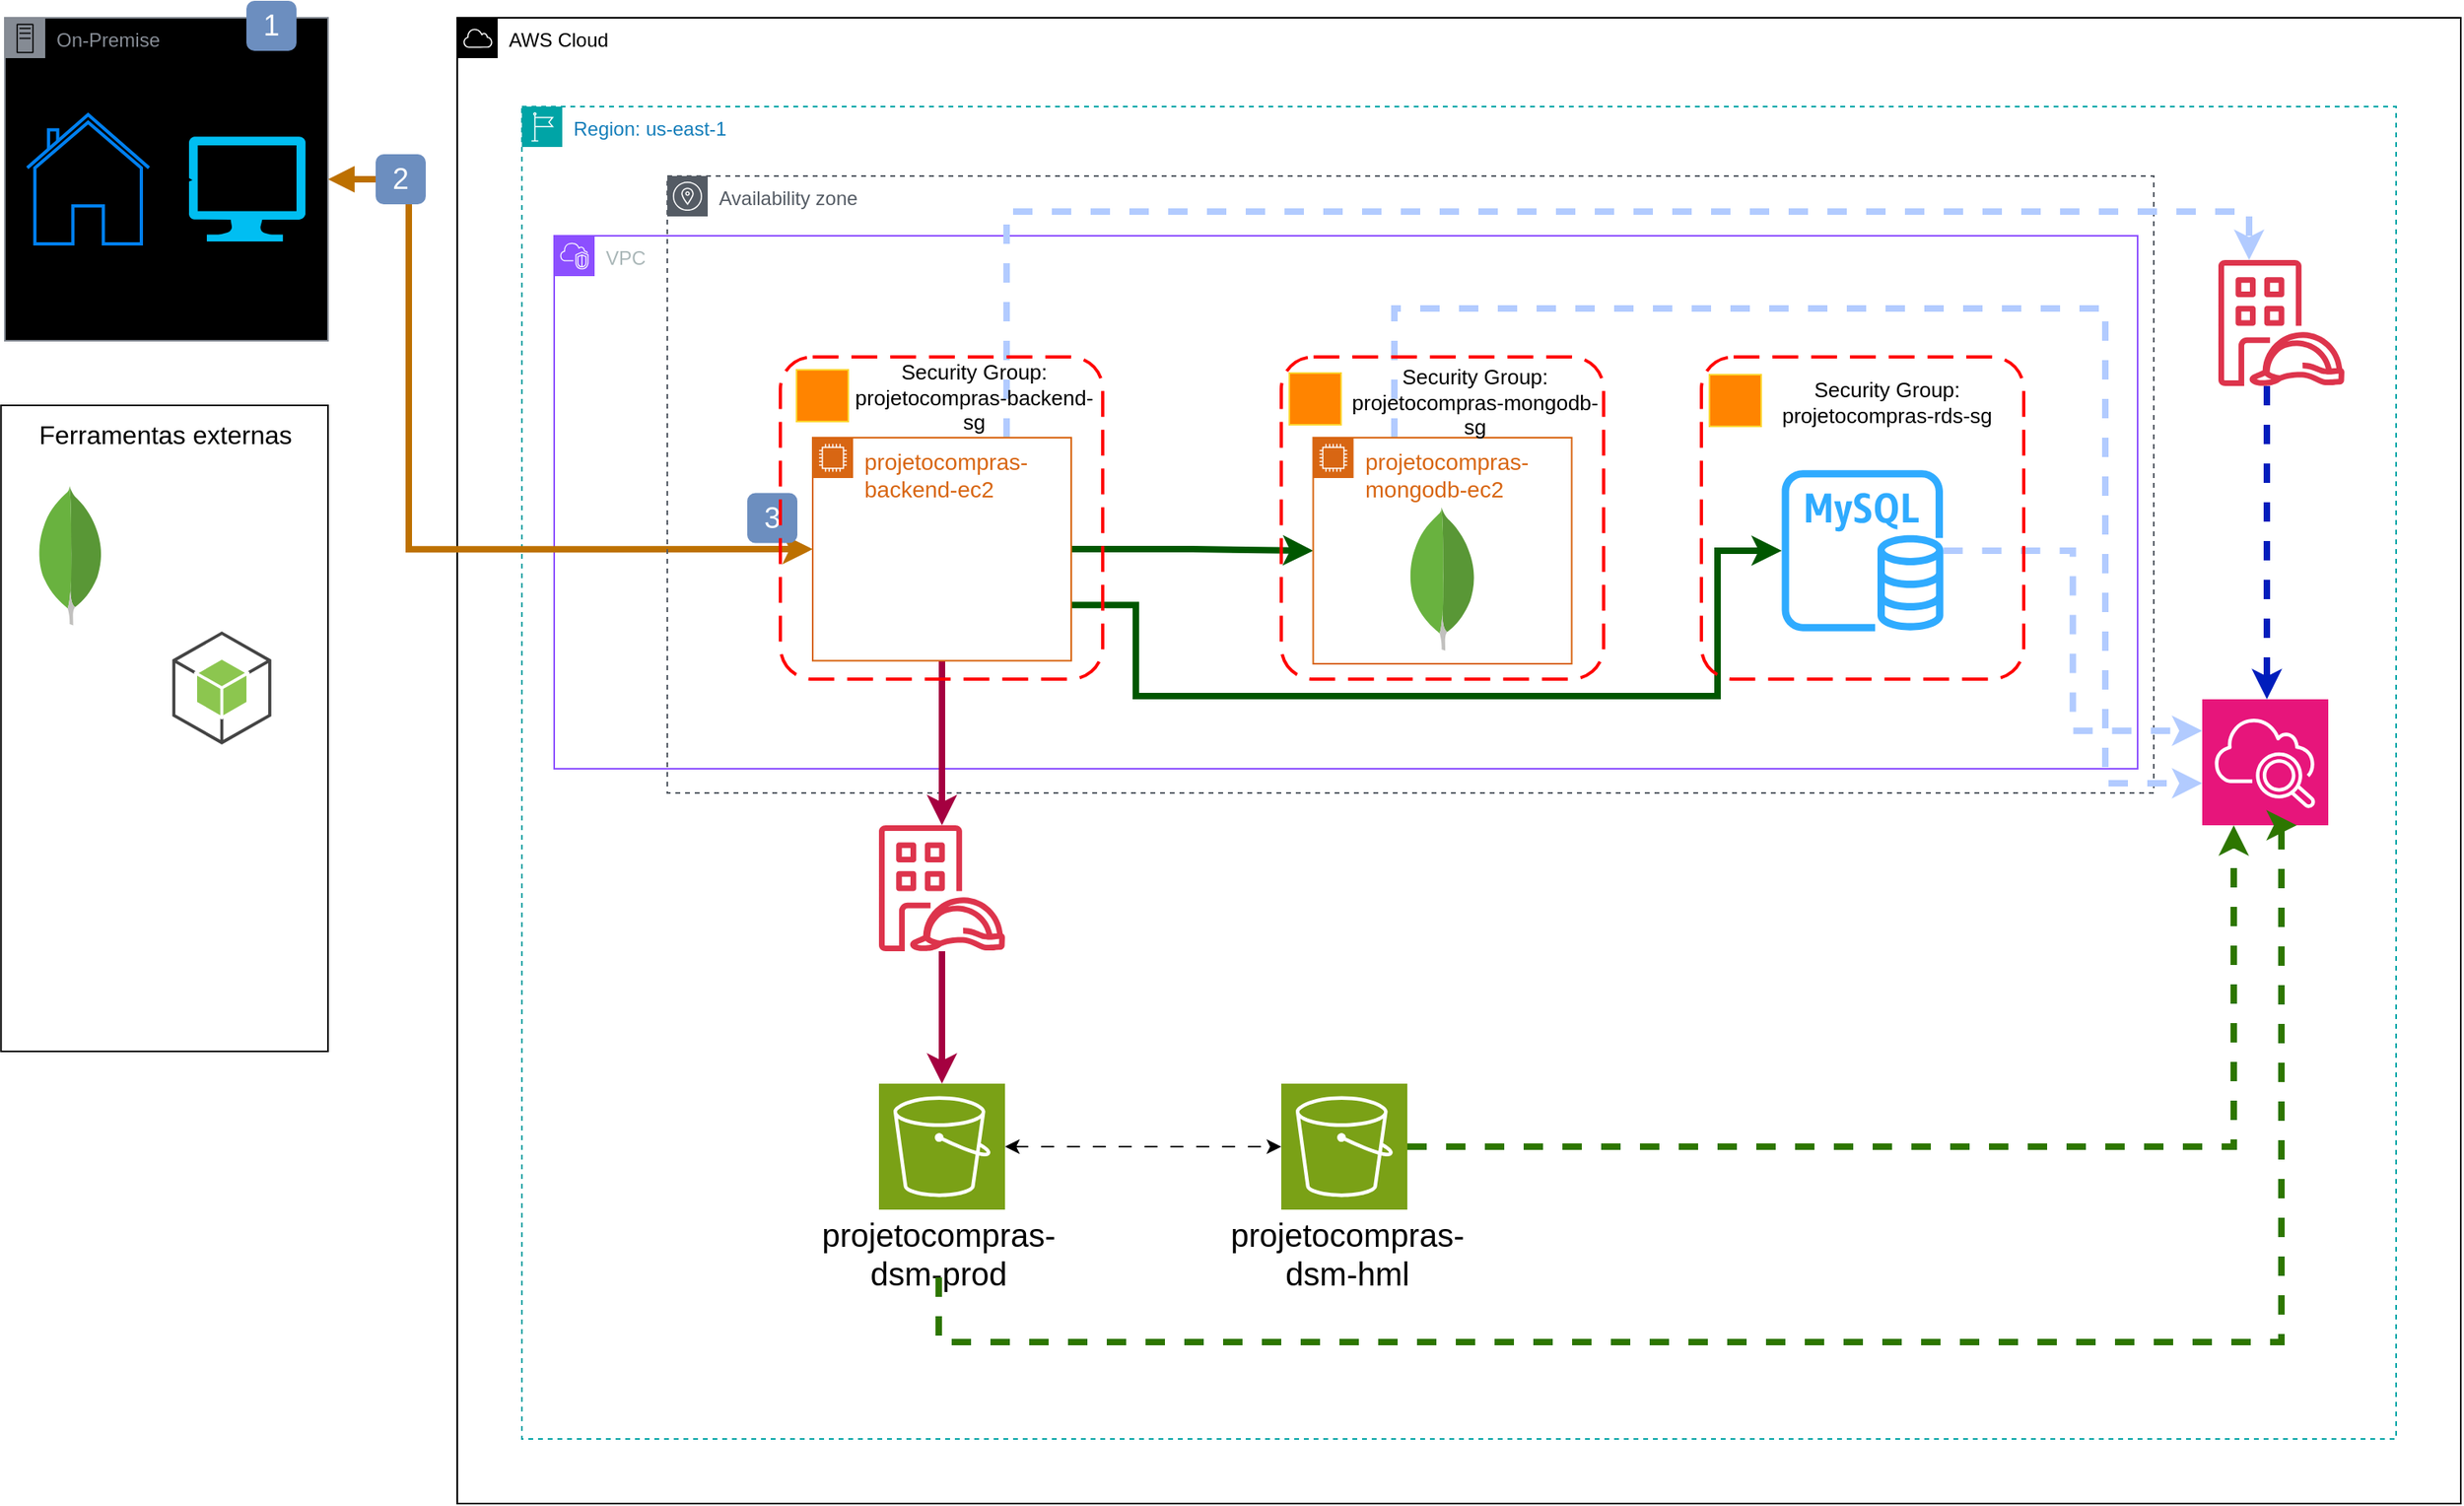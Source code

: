 <mxfile version="27.1.6">
  <diagram name="Página-1" id="vyTau0bZgFVx9bEcydUV">
    <mxGraphModel dx="1183" dy="749" grid="1" gridSize="10" guides="1" tooltips="1" connect="1" arrows="1" fold="1" page="1" pageScale="1" pageWidth="1600" pageHeight="1200" background="light-dark(#FFFFFF,#FFFFFF)" math="0" shadow="0">
      <root>
        <mxCell id="0" />
        <mxCell id="1" parent="0" />
        <mxCell id="H6Oon9mDKoxW9bWXJ_qD-19" value="AWS Cloud" style="sketch=0;outlineConnect=0;gradientColor=none;html=1;whiteSpace=wrap;fontSize=12;fontStyle=0;shape=mxgraph.aws4.group;grIcon=mxgraph.aws4.group_aws_cloud;strokeColor=light-dark(#000000,#000000);fillColor=light-dark(#FFFFFF,#FFFFFF);verticalAlign=top;align=left;spacingLeft=30;fontColor=light-dark(#000000,#000000);dashed=0;strokeWidth=1;" parent="1" vertex="1">
          <mxGeometry x="320" y="40" width="1240" height="920" as="geometry" />
        </mxCell>
        <mxCell id="H6Oon9mDKoxW9bWXJ_qD-20" value="Region: us-east-1" style="points=[[0,0],[0.25,0],[0.5,0],[0.75,0],[1,0],[1,0.25],[1,0.5],[1,0.75],[1,1],[0.75,1],[0.5,1],[0.25,1],[0,1],[0,0.75],[0,0.5],[0,0.25]];outlineConnect=0;gradientColor=none;html=1;whiteSpace=wrap;fontSize=12;fontStyle=0;container=1;pointerEvents=0;collapsible=0;recursiveResize=0;shape=mxgraph.aws4.group;grIcon=mxgraph.aws4.group_region;strokeColor=#00A4A6;fillColor=light-dark(#FFFFFF,#FFFFFF);verticalAlign=top;align=left;spacingLeft=30;fontColor=#147EBA;dashed=1;" parent="1" vertex="1">
          <mxGeometry x="360" y="95" width="1160" height="825" as="geometry" />
        </mxCell>
        <mxCell id="H6Oon9mDKoxW9bWXJ_qD-22" value="VPC" style="points=[[0,0],[0.25,0],[0.5,0],[0.75,0],[1,0],[1,0.25],[1,0.5],[1,0.75],[1,1],[0.75,1],[0.5,1],[0.25,1],[0,1],[0,0.75],[0,0.5],[0,0.25]];outlineConnect=0;gradientColor=none;html=1;whiteSpace=wrap;fontSize=12;fontStyle=0;container=1;pointerEvents=0;collapsible=0;recursiveResize=0;shape=mxgraph.aws4.group;grIcon=mxgraph.aws4.group_vpc2;strokeColor=#8C4FFF;fillColor=none;verticalAlign=top;align=left;spacingLeft=30;fontColor=#AAB7B8;dashed=0;" parent="H6Oon9mDKoxW9bWXJ_qD-20" vertex="1">
          <mxGeometry x="20" y="80" width="980" height="330" as="geometry" />
        </mxCell>
        <mxCell id="H6Oon9mDKoxW9bWXJ_qD-47" value="" style="sketch=0;points=[[0,0,0],[0.25,0,0],[0.5,0,0],[0.75,0,0],[1,0,0],[0,1,0],[0.25,1,0],[0.5,1,0],[0.75,1,0],[1,1,0],[0,0.25,0],[0,0.5,0],[0,0.75,0],[1,0.25,0],[1,0.5,0],[1,0.75,0]];outlineConnect=0;fontColor=#232F3E;fillColor=#7AA116;strokeColor=#ffffff;dashed=0;verticalLabelPosition=bottom;verticalAlign=top;align=center;html=1;fontSize=12;fontStyle=0;aspect=fixed;shape=mxgraph.aws4.resourceIcon;resIcon=mxgraph.aws4.s3;" parent="H6Oon9mDKoxW9bWXJ_qD-20" vertex="1">
          <mxGeometry x="470.0" y="605" width="78" height="78" as="geometry" />
        </mxCell>
        <mxCell id="H6Oon9mDKoxW9bWXJ_qD-49" value="projetocompras-dsm-hml" style="text;html=1;align=center;verticalAlign=middle;whiteSpace=wrap;rounded=0;fontSize=20;fontColor=light-dark(#000000,#000000);" parent="H6Oon9mDKoxW9bWXJ_qD-20" vertex="1">
          <mxGeometry x="470" y="695" width="82" height="30" as="geometry" />
        </mxCell>
        <mxCell id="H6Oon9mDKoxW9bWXJ_qD-73" style="edgeStyle=orthogonalEdgeStyle;rounded=0;orthogonalLoop=1;jettySize=auto;html=1;fillColor=#0050ef;strokeColor=#001DBC;dashed=1;strokeWidth=4;" parent="H6Oon9mDKoxW9bWXJ_qD-20" source="H6Oon9mDKoxW9bWXJ_qD-52" target="H6Oon9mDKoxW9bWXJ_qD-46" edge="1">
          <mxGeometry relative="1" as="geometry">
            <Array as="points">
              <mxPoint x="1080" y="275" />
              <mxPoint x="1080" y="275" />
            </Array>
          </mxGeometry>
        </mxCell>
        <mxCell id="H6Oon9mDKoxW9bWXJ_qD-52" value="" style="sketch=0;outlineConnect=0;fontColor=#232F3E;gradientColor=none;fillColor=#DD344C;strokeColor=none;dashed=0;verticalLabelPosition=bottom;verticalAlign=top;align=center;html=1;fontSize=12;fontStyle=0;aspect=fixed;pointerEvents=1;shape=mxgraph.aws4.identity_access_management_iam_roles_anywhere;" parent="H6Oon9mDKoxW9bWXJ_qD-20" vertex="1">
          <mxGeometry x="1050" y="95" width="78" height="78" as="geometry" />
        </mxCell>
        <mxCell id="H6Oon9mDKoxW9bWXJ_qD-46" value="" style="sketch=0;points=[[0,0,0],[0.25,0,0],[0.5,0,0],[0.75,0,0],[1,0,0],[0,1,0],[0.25,1,0],[0.5,1,0],[0.75,1,0],[1,1,0],[0,0.25,0],[0,0.5,0],[0,0.75,0],[1,0.25,0],[1,0.5,0],[1,0.75,0]];points=[[0,0,0],[0.25,0,0],[0.5,0,0],[0.75,0,0],[1,0,0],[0,1,0],[0.25,1,0],[0.5,1,0],[0.75,1,0],[1,1,0],[0,0.25,0],[0,0.5,0],[0,0.75,0],[1,0.25,0],[1,0.5,0],[1,0.75,0]];outlineConnect=0;fontColor=#232F3E;fillColor=#E7157B;strokeColor=#ffffff;dashed=0;verticalLabelPosition=bottom;verticalAlign=top;align=center;html=1;fontSize=12;fontStyle=0;aspect=fixed;shape=mxgraph.aws4.resourceIcon;resIcon=mxgraph.aws4.cloudwatch_2;" parent="H6Oon9mDKoxW9bWXJ_qD-20" vertex="1">
          <mxGeometry x="1040" y="367" width="78" height="78" as="geometry" />
        </mxCell>
        <mxCell id="H6Oon9mDKoxW9bWXJ_qD-67" value="" style="edgeStyle=orthogonalEdgeStyle;rounded=0;orthogonalLoop=1;jettySize=auto;html=1;fillColor=#d80073;strokeColor=#A50040;strokeWidth=4;" parent="H6Oon9mDKoxW9bWXJ_qD-20" source="H6Oon9mDKoxW9bWXJ_qD-51" target="H6Oon9mDKoxW9bWXJ_qD-45" edge="1">
          <mxGeometry relative="1" as="geometry" />
        </mxCell>
        <mxCell id="H6Oon9mDKoxW9bWXJ_qD-51" value="" style="sketch=0;outlineConnect=0;fontColor=#232F3E;gradientColor=none;fillColor=#DD344C;strokeColor=none;dashed=0;verticalLabelPosition=bottom;verticalAlign=top;align=center;html=1;fontSize=12;fontStyle=0;aspect=fixed;pointerEvents=1;shape=mxgraph.aws4.identity_access_management_iam_roles_anywhere;" parent="H6Oon9mDKoxW9bWXJ_qD-20" vertex="1">
          <mxGeometry x="221" y="445" width="78" height="78" as="geometry" />
        </mxCell>
        <mxCell id="H6Oon9mDKoxW9bWXJ_qD-48" value="projetocompras-dsm-prod" style="text;html=1;align=center;verticalAlign=middle;whiteSpace=wrap;rounded=0;fontSize=20;fontColor=light-dark(#000000,#000000);" parent="H6Oon9mDKoxW9bWXJ_qD-20" vertex="1">
          <mxGeometry x="228" y="695" width="60" height="30" as="geometry" />
        </mxCell>
        <mxCell id="H6Oon9mDKoxW9bWXJ_qD-68" style="edgeStyle=orthogonalEdgeStyle;rounded=0;orthogonalLoop=1;jettySize=auto;html=1;startArrow=classic;startFill=1;dashed=1;dashPattern=8 8;strokeColor=light-dark(#000000,#000000);" parent="H6Oon9mDKoxW9bWXJ_qD-20" source="H6Oon9mDKoxW9bWXJ_qD-45" target="H6Oon9mDKoxW9bWXJ_qD-47" edge="1">
          <mxGeometry relative="1" as="geometry" />
        </mxCell>
        <mxCell id="H6Oon9mDKoxW9bWXJ_qD-45" value="" style="sketch=0;points=[[0,0,0],[0.25,0,0],[0.5,0,0],[0.75,0,0],[1,0,0],[0,1,0],[0.25,1,0],[0.5,1,0],[0.75,1,0],[1,1,0],[0,0.25,0],[0,0.5,0],[0,0.75,0],[1,0.25,0],[1,0.5,0],[1,0.75,0]];outlineConnect=0;fontColor=#232F3E;fillColor=#7AA116;strokeColor=#ffffff;dashed=0;verticalLabelPosition=bottom;verticalAlign=top;align=center;html=1;fontSize=12;fontStyle=0;aspect=fixed;shape=mxgraph.aws4.resourceIcon;resIcon=mxgraph.aws4.s3;" parent="H6Oon9mDKoxW9bWXJ_qD-20" vertex="1">
          <mxGeometry x="221" y="605" width="78" height="78" as="geometry" />
        </mxCell>
        <mxCell id="H6Oon9mDKoxW9bWXJ_qD-69" style="edgeStyle=orthogonalEdgeStyle;rounded=0;orthogonalLoop=1;jettySize=auto;html=1;entryX=0.25;entryY=1;entryDx=0;entryDy=0;entryPerimeter=0;fillColor=#60a917;strokeColor=#2D7600;dashed=1;strokeWidth=4;" parent="H6Oon9mDKoxW9bWXJ_qD-20" source="H6Oon9mDKoxW9bWXJ_qD-47" target="H6Oon9mDKoxW9bWXJ_qD-46" edge="1">
          <mxGeometry relative="1" as="geometry" />
        </mxCell>
        <mxCell id="H6Oon9mDKoxW9bWXJ_qD-70" style="edgeStyle=orthogonalEdgeStyle;rounded=0;orthogonalLoop=1;jettySize=auto;html=1;entryX=0.75;entryY=1;entryDx=0;entryDy=0;entryPerimeter=0;exitX=0.5;exitY=1;exitDx=0;exitDy=0;fillColor=#a20025;strokeColor=#2D7600;dashed=1;strokeWidth=4;" parent="H6Oon9mDKoxW9bWXJ_qD-20" source="H6Oon9mDKoxW9bWXJ_qD-48" target="H6Oon9mDKoxW9bWXJ_qD-46" edge="1">
          <mxGeometry relative="1" as="geometry">
            <mxPoint x="258" y="735" as="sourcePoint" />
            <Array as="points">
              <mxPoint x="258" y="765" />
              <mxPoint x="1089" y="765" />
            </Array>
          </mxGeometry>
        </mxCell>
        <mxCell id="H6Oon9mDKoxW9bWXJ_qD-50" value="" style="edgeStyle=orthogonalEdgeStyle;rounded=0;orthogonalLoop=1;jettySize=auto;html=1;entryX=0;entryY=0.5;entryDx=0;entryDy=0;strokeWidth=4;startArrow=block;startFill=1;fillColor=#f0a30a;strokeColor=light-dark(#BD7000,#BD7000);" parent="1" source="H6Oon9mDKoxW9bWXJ_qD-4" target="H6Oon9mDKoxW9bWXJ_qD-29" edge="1">
          <mxGeometry relative="1" as="geometry">
            <Array as="points">
              <mxPoint x="290" y="140" />
              <mxPoint x="290" y="369" />
            </Array>
          </mxGeometry>
        </mxCell>
        <mxCell id="H6Oon9mDKoxW9bWXJ_qD-4" value="On-Premise" style="sketch=0;outlineConnect=0;gradientColor=none;html=1;whiteSpace=wrap;fontSize=12;fontStyle=0;shape=mxgraph.aws4.group;grIcon=mxgraph.aws4.group_on_premise;strokeColor=#858B94;fillColor=light-dark(#000000,#FEFEFE);verticalAlign=top;align=left;spacingLeft=30;fontColor=#858B94;dashed=0;" parent="1" vertex="1">
          <mxGeometry x="40" y="40" width="200" height="200" as="geometry" />
        </mxCell>
        <mxCell id="H6Oon9mDKoxW9bWXJ_qD-5" value="" style="html=1;verticalLabelPosition=bottom;align=center;labelBackgroundColor=#ffffff;verticalAlign=top;strokeWidth=2;strokeColor=#0080F0;shadow=0;dashed=0;shape=mxgraph.ios7.icons.home;fillColor=none;" parent="1" vertex="1">
          <mxGeometry x="53.89" y="100" width="75.29" height="80" as="geometry" />
        </mxCell>
        <mxCell id="H6Oon9mDKoxW9bWXJ_qD-6" value="" style="verticalLabelPosition=bottom;html=1;verticalAlign=top;align=center;strokeColor=none;fillColor=#00BEF2;shape=mxgraph.azure.computer;pointerEvents=1;" parent="1" vertex="1">
          <mxGeometry x="153.89" y="113.5" width="72.22" height="65" as="geometry" />
        </mxCell>
        <mxCell id="H6Oon9mDKoxW9bWXJ_qD-7" style="edgeStyle=orthogonalEdgeStyle;rounded=0;orthogonalLoop=1;jettySize=auto;html=1;entryX=0.031;entryY=0.415;entryDx=0;entryDy=0;entryPerimeter=0;" parent="1" source="H6Oon9mDKoxW9bWXJ_qD-5" target="H6Oon9mDKoxW9bWXJ_qD-6" edge="1">
          <mxGeometry relative="1" as="geometry" />
        </mxCell>
        <mxCell id="H6Oon9mDKoxW9bWXJ_qD-8" value="" style="rounded=0;whiteSpace=wrap;html=1;strokeColor=light-dark(#000000,#000000);fillColor=light-dark(#FFFFFF,#FFFFFF);" parent="1" vertex="1">
          <mxGeometry x="37.64" y="280" width="202.36" height="400" as="geometry" />
        </mxCell>
        <mxCell id="H6Oon9mDKoxW9bWXJ_qD-9" value="" style="dashed=0;outlineConnect=0;html=1;align=center;labelPosition=center;verticalLabelPosition=bottom;verticalAlign=top;shape=mxgraph.weblogos.mongodb" parent="1" vertex="1">
          <mxGeometry x="60" y="330" width="41.2" height="86.2" as="geometry" />
        </mxCell>
        <mxCell id="H6Oon9mDKoxW9bWXJ_qD-10" value="Ferramentas externas" style="text;html=1;align=center;verticalAlign=middle;whiteSpace=wrap;rounded=0;strokeWidth=1;fontStyle=0;fontSize=16;fontColor=light-dark(#000000,#000000);" parent="1" vertex="1">
          <mxGeometry x="40" y="288" width="198.56" height="20" as="geometry" />
        </mxCell>
        <mxCell id="H6Oon9mDKoxW9bWXJ_qD-12" value="" style="shape=image;html=1;verticalAlign=top;verticalLabelPosition=bottom;labelBackgroundColor=#ffffff;imageAspect=0;aspect=fixed;image=https://cdn4.iconfinder.com/data/icons/ionicons/512/icon-social-github-128.png" parent="1" vertex="1">
          <mxGeometry x="135.29" y="334.1" width="78" height="78" as="geometry" />
        </mxCell>
        <mxCell id="H6Oon9mDKoxW9bWXJ_qD-13" value="" style="shape=image;html=1;verticalAlign=top;verticalLabelPosition=bottom;labelBackgroundColor=#ffffff;imageAspect=0;aspect=fixed;image=https://cdn1.iconfinder.com/data/icons/ionicons-fill-vol-2/512/logo-npm-128.png" parent="1" vertex="1">
          <mxGeometry x="50" y="420" width="70" height="70" as="geometry" />
        </mxCell>
        <mxCell id="H6Oon9mDKoxW9bWXJ_qD-14" value="" style="outlineConnect=0;dashed=0;verticalLabelPosition=bottom;verticalAlign=top;align=center;html=1;shape=mxgraph.aws3.android;fillColor=#8CC64F;gradientColor=none;" parent="1" vertex="1">
          <mxGeometry x="143.66" y="420" width="61.25" height="70" as="geometry" />
        </mxCell>
        <mxCell id="H6Oon9mDKoxW9bWXJ_qD-16" value="" style="shape=image;verticalLabelPosition=bottom;labelBackgroundColor=default;verticalAlign=top;aspect=fixed;imageAspect=0;image=https://img.vivaolinux.com.br/imagens/dicas/comunidade/duckdns.png;" parent="1" vertex="1">
          <mxGeometry x="55" y="500" width="60" height="60" as="geometry" />
        </mxCell>
        <mxCell id="H6Oon9mDKoxW9bWXJ_qD-17" value="" style="shape=image;verticalLabelPosition=bottom;labelBackgroundColor=default;verticalAlign=top;aspect=fixed;imageAspect=0;image=https://butecotecnologico.com.br/images/wp-content/uploads/2016/01/logo_pm2.png;" parent="1" vertex="1">
          <mxGeometry x="101.2" y="510" width="141.99" height="40" as="geometry" />
        </mxCell>
        <mxCell id="H6Oon9mDKoxW9bWXJ_qD-18" value="" style="shape=image;html=1;verticalAlign=top;verticalLabelPosition=bottom;labelBackgroundColor=#ffffff;imageAspect=0;aspect=fixed;image=https://cdn1.iconfinder.com/data/icons/ionicons-fill-vol-2/512/logo-docker-128.png" parent="1" vertex="1">
          <mxGeometry x="50" y="570" width="68" height="68" as="geometry" />
        </mxCell>
        <mxCell id="H6Oon9mDKoxW9bWXJ_qD-21" value="Availability zone" style="sketch=0;outlineConnect=0;gradientColor=none;html=1;whiteSpace=wrap;fontSize=12;fontStyle=0;shape=mxgraph.aws4.group;grIcon=mxgraph.aws4.group_availability_zone;strokeColor=#545B64;fillColor=none;verticalAlign=top;align=left;spacingLeft=30;fontColor=#545B64;dashed=1;" parent="1" vertex="1">
          <mxGeometry x="450" y="138" width="920" height="382" as="geometry" />
        </mxCell>
        <mxCell id="H6Oon9mDKoxW9bWXJ_qD-62" value="" style="edgeStyle=orthogonalEdgeStyle;rounded=0;orthogonalLoop=1;jettySize=auto;html=1;entryX=0;entryY=0.5;entryDx=0;entryDy=0;strokeColor=#005700;fillColor=#008a00;strokeWidth=4;" parent="1" source="H6Oon9mDKoxW9bWXJ_qD-29" target="H6Oon9mDKoxW9bWXJ_qD-35" edge="1">
          <mxGeometry relative="1" as="geometry" />
        </mxCell>
        <mxCell id="H6Oon9mDKoxW9bWXJ_qD-63" style="edgeStyle=orthogonalEdgeStyle;rounded=0;orthogonalLoop=1;jettySize=auto;html=1;strokeColor=#005700;exitX=1;exitY=0.75;exitDx=0;exitDy=0;fillColor=#008a00;strokeWidth=4;" parent="1" source="H6Oon9mDKoxW9bWXJ_qD-29" target="H6Oon9mDKoxW9bWXJ_qD-44" edge="1">
          <mxGeometry relative="1" as="geometry">
            <Array as="points">
              <mxPoint x="740" y="404" />
              <mxPoint x="740" y="460" />
              <mxPoint x="1100" y="460" />
            </Array>
          </mxGeometry>
        </mxCell>
        <mxCell id="H6Oon9mDKoxW9bWXJ_qD-66" style="edgeStyle=orthogonalEdgeStyle;rounded=0;orthogonalLoop=1;jettySize=auto;html=1;fillColor=#d80073;strokeColor=#A50040;strokeWidth=4;" parent="1" source="H6Oon9mDKoxW9bWXJ_qD-29" target="H6Oon9mDKoxW9bWXJ_qD-51" edge="1">
          <mxGeometry relative="1" as="geometry" />
        </mxCell>
        <mxCell id="H6Oon9mDKoxW9bWXJ_qD-71" style="edgeStyle=orthogonalEdgeStyle;rounded=0;orthogonalLoop=1;jettySize=auto;html=1;exitX=0.75;exitY=0;exitDx=0;exitDy=0;fillColor=#a20025;strokeColor=light-dark(#B2CBFF,#B2CBFF);dashed=1;strokeWidth=4;" parent="1" source="H6Oon9mDKoxW9bWXJ_qD-29" target="H6Oon9mDKoxW9bWXJ_qD-52" edge="1">
          <mxGeometry relative="1" as="geometry">
            <Array as="points">
              <mxPoint x="660" y="160" />
              <mxPoint x="1429" y="160" />
            </Array>
          </mxGeometry>
        </mxCell>
        <mxCell id="H6Oon9mDKoxW9bWXJ_qD-31" value="" style="shape=image;verticalLabelPosition=bottom;labelBackgroundColor=default;verticalAlign=top;aspect=fixed;imageAspect=0;image=https://cdn.iconscout.com/icon/free/png-256/free-nginx-3628948-3030173.png;" parent="1" vertex="1">
          <mxGeometry x="132.2" y="560" width="80" height="80" as="geometry" />
        </mxCell>
        <mxCell id="H6Oon9mDKoxW9bWXJ_qD-65" style="edgeStyle=orthogonalEdgeStyle;rounded=0;orthogonalLoop=1;jettySize=auto;html=1;fillColor=#a20025;strokeColor=light-dark(#B2CBFF,#B2CBFF);dashed=1;strokeWidth=4;" parent="1" source="H6Oon9mDKoxW9bWXJ_qD-35" target="H6Oon9mDKoxW9bWXJ_qD-46" edge="1">
          <mxGeometry relative="1" as="geometry">
            <Array as="points">
              <mxPoint x="900" y="220" />
              <mxPoint x="1340" y="220" />
              <mxPoint x="1340" y="514" />
            </Array>
          </mxGeometry>
        </mxCell>
        <mxCell id="H6Oon9mDKoxW9bWXJ_qD-64" style="edgeStyle=orthogonalEdgeStyle;rounded=0;orthogonalLoop=1;jettySize=auto;html=1;entryX=0;entryY=0.25;entryDx=0;entryDy=0;entryPerimeter=0;fillColor=#a20025;strokeColor=light-dark(#B2CBFF,#B2CBFF);dashed=1;strokeWidth=4;" parent="1" source="H6Oon9mDKoxW9bWXJ_qD-44" target="H6Oon9mDKoxW9bWXJ_qD-46" edge="1">
          <mxGeometry relative="1" as="geometry" />
        </mxCell>
        <mxCell id="H6Oon9mDKoxW9bWXJ_qD-54" value="1" style="rounded=1;whiteSpace=wrap;html=1;fillColor=#6C8EBF;strokeColor=#6c8ebf;fontColor=light-dark(#FDFDFD,#FFFFFF);fontSize=18;" parent="1" vertex="1">
          <mxGeometry x="190" y="30" width="30" height="30" as="geometry" />
        </mxCell>
        <mxCell id="H6Oon9mDKoxW9bWXJ_qD-56" value="2" style="rounded=1;whiteSpace=wrap;html=1;fillColor=#6C8EBF;strokeColor=#6c8ebf;fontColor=light-dark(#FDFDFD,#FFFFFF);fontSize=18;" parent="1" vertex="1">
          <mxGeometry x="270" y="125" width="30" height="30" as="geometry" />
        </mxCell>
        <mxCell id="H6Oon9mDKoxW9bWXJ_qD-61" value="3" style="rounded=1;whiteSpace=wrap;html=1;fillColor=#6C8EBF;strokeColor=#6c8ebf;fontColor=light-dark(#FDFDFD,#FFFFFF);fontSize=18;" parent="1" vertex="1">
          <mxGeometry x="500" y="334.75" width="30" height="30" as="geometry" />
        </mxCell>
        <mxCell id="H6Oon9mDKoxW9bWXJ_qD-76" value="" style="group" parent="1" vertex="1" connectable="0">
          <mxGeometry x="520" y="250" width="199.5" height="199.5" as="geometry" />
        </mxCell>
        <mxCell id="H6Oon9mDKoxW9bWXJ_qD-23" value="" style="rounded=1;arcSize=10;dashed=1;strokeColor=#ff0000;fillColor=none;gradientColor=none;dashPattern=8 4;strokeWidth=2;" parent="H6Oon9mDKoxW9bWXJ_qD-76" vertex="1">
          <mxGeometry width="199.5" height="199.5" as="geometry" />
        </mxCell>
        <mxCell id="H6Oon9mDKoxW9bWXJ_qD-29" value="projetocompras-backend-ec2" style="points=[[0,0],[0.25,0],[0.5,0],[0.75,0],[1,0],[1,0.25],[1,0.5],[1,0.75],[1,1],[0.75,1],[0.5,1],[0.25,1],[0,1],[0,0.75],[0,0.5],[0,0.25]];outlineConnect=0;gradientColor=none;html=1;whiteSpace=wrap;fontSize=14;fontStyle=0;container=1;pointerEvents=0;collapsible=0;recursiveResize=0;shape=mxgraph.aws4.group;grIcon=mxgraph.aws4.group_ec2_instance_contents;strokeColor=#D86613;fillColor=none;verticalAlign=top;align=left;spacingLeft=30;fontColor=#D86613;dashed=0;" parent="H6Oon9mDKoxW9bWXJ_qD-76" vertex="1">
          <mxGeometry x="20" y="50" width="160" height="138.1" as="geometry" />
        </mxCell>
        <mxCell id="H6Oon9mDKoxW9bWXJ_qD-75" value="" style="group" parent="H6Oon9mDKoxW9bWXJ_qD-76" vertex="1" connectable="0">
          <mxGeometry x="10" y="8" width="189.5" height="32" as="geometry" />
        </mxCell>
        <mxCell id="H6Oon9mDKoxW9bWXJ_qD-27" value="" style="fillColor=light-dark(#ff8400, #36210a);aspect=fixed;sketch=0;pointerEvents=1;shadow=0;dashed=0;html=1;strokeColor=light-dark(#FCD530,#996500);labelPosition=center;verticalLabelPosition=bottom;outlineConnect=0;verticalAlign=top;align=center;shape=mxgraph.openstack.neutron_securitygroup;" parent="H6Oon9mDKoxW9bWXJ_qD-75" vertex="1">
          <mxGeometry width="32" height="32" as="geometry" />
        </mxCell>
        <mxCell id="H6Oon9mDKoxW9bWXJ_qD-28" value="&lt;span style=&quot;color: light-dark(rgb(0, 0, 0), rgb(0, 0, 0));&quot;&gt;Security Group: projetocompras-backend-sg&lt;/span&gt;" style="text;html=1;align=center;verticalAlign=middle;whiteSpace=wrap;rounded=0;fontSize=13;" parent="H6Oon9mDKoxW9bWXJ_qD-75" vertex="1">
          <mxGeometry x="29.5" y="2" width="160" height="30" as="geometry" />
        </mxCell>
        <mxCell id="H6Oon9mDKoxW9bWXJ_qD-32" value="" style="shape=image;verticalLabelPosition=bottom;labelBackgroundColor=default;verticalAlign=top;aspect=fixed;imageAspect=0;image=https://cdn.iconscout.com/icon/free/png-256/free-nginx-3628948-3030173.png;" parent="H6Oon9mDKoxW9bWXJ_qD-76" vertex="1">
          <mxGeometry x="110" y="110" width="49.18" height="49.18" as="geometry" />
        </mxCell>
        <mxCell id="m0ce2fJHQVsM4_W2PDPC-1" value="" style="shape=image;verticalLabelPosition=bottom;labelBackgroundColor=default;verticalAlign=top;aspect=fixed;imageAspect=0;image=https://img.vivaolinux.com.br/imagens/dicas/comunidade/duckdns.png;" vertex="1" parent="H6Oon9mDKoxW9bWXJ_qD-76">
          <mxGeometry x="40" y="104.59" width="60" height="60" as="geometry" />
        </mxCell>
        <mxCell id="H6Oon9mDKoxW9bWXJ_qD-78" value="" style="group;fontColor=light-dark(#000000,#000000);" parent="1" vertex="1" connectable="0">
          <mxGeometry x="830" y="250" width="203" height="199.5" as="geometry" />
        </mxCell>
        <mxCell id="H6Oon9mDKoxW9bWXJ_qD-24" value="" style="rounded=1;arcSize=10;dashed=1;strokeColor=#ff0000;fillColor=none;gradientColor=none;dashPattern=8 4;strokeWidth=2;" parent="H6Oon9mDKoxW9bWXJ_qD-78" vertex="1">
          <mxGeometry width="199.5" height="199.5" as="geometry" />
        </mxCell>
        <mxCell id="H6Oon9mDKoxW9bWXJ_qD-35" value="projetocompras-mongodb-ec2" style="points=[[0,0],[0.25,0],[0.5,0],[0.75,0],[1,0],[1,0.25],[1,0.5],[1,0.75],[1,1],[0.75,1],[0.5,1],[0.25,1],[0,1],[0,0.75],[0,0.5],[0,0.25]];outlineConnect=0;gradientColor=none;html=1;whiteSpace=wrap;fontSize=14;fontStyle=0;container=1;pointerEvents=0;collapsible=0;recursiveResize=0;shape=mxgraph.aws4.group;grIcon=mxgraph.aws4.group_ec2_instance_contents;strokeColor=#D86613;fillColor=none;verticalAlign=top;align=left;spacingLeft=30;fontColor=#D86613;dashed=0;" parent="H6Oon9mDKoxW9bWXJ_qD-78" vertex="1">
          <mxGeometry x="19.75" y="50" width="160" height="140" as="geometry" />
        </mxCell>
        <mxCell id="H6Oon9mDKoxW9bWXJ_qD-36" value="" style="dashed=0;outlineConnect=0;html=1;align=center;labelPosition=center;verticalLabelPosition=bottom;verticalAlign=top;shape=mxgraph.weblogos.mongodb" parent="H6Oon9mDKoxW9bWXJ_qD-35" vertex="1">
          <mxGeometry x="58.79" y="43.18" width="42.41" height="88.72" as="geometry" />
        </mxCell>
        <mxCell id="H6Oon9mDKoxW9bWXJ_qD-77" value="" style="group;fontColor=light-dark(#000000,#000000);" parent="H6Oon9mDKoxW9bWXJ_qD-78" vertex="1" connectable="0">
          <mxGeometry x="5" y="10" width="198" height="33" as="geometry" />
        </mxCell>
        <mxCell id="H6Oon9mDKoxW9bWXJ_qD-33" value="" style="fillColor=light-dark(#ff8400, #36210a);aspect=fixed;sketch=0;pointerEvents=1;shadow=0;dashed=0;html=1;strokeColor=light-dark(#FCD530,#996500);labelPosition=center;verticalLabelPosition=bottom;outlineConnect=0;verticalAlign=top;align=center;shape=mxgraph.openstack.neutron_securitygroup;" parent="H6Oon9mDKoxW9bWXJ_qD-77" vertex="1">
          <mxGeometry width="32" height="32" as="geometry" />
        </mxCell>
        <mxCell id="H6Oon9mDKoxW9bWXJ_qD-34" value="&lt;span style=&quot;color: light-dark(rgb(0, 0, 0), rgb(0, 0, 0));&quot;&gt;Security Group: projetocompras-mongodb-sg&lt;/span&gt;" style="text;html=1;align=center;verticalAlign=middle;whiteSpace=wrap;rounded=0;fontSize=13;" parent="H6Oon9mDKoxW9bWXJ_qD-77" vertex="1">
          <mxGeometry x="32" y="3" width="166" height="30" as="geometry" />
        </mxCell>
        <mxCell id="H6Oon9mDKoxW9bWXJ_qD-80" value="" style="group" parent="1" vertex="1" connectable="0">
          <mxGeometry x="1090" y="250" width="199.5" height="199.5" as="geometry" />
        </mxCell>
        <mxCell id="H6Oon9mDKoxW9bWXJ_qD-25" value="" style="rounded=1;arcSize=10;dashed=1;strokeColor=#ff0000;fillColor=none;gradientColor=none;dashPattern=8 4;strokeWidth=2;" parent="H6Oon9mDKoxW9bWXJ_qD-80" vertex="1">
          <mxGeometry width="199.5" height="199.5" as="geometry" />
        </mxCell>
        <mxCell id="H6Oon9mDKoxW9bWXJ_qD-44" value="" style="sketch=0;outlineConnect=0;fontColor=#232F3E;gradientColor=none;fillColor=#2FABFF;strokeColor=none;dashed=0;verticalLabelPosition=bottom;verticalAlign=top;align=center;html=1;fontSize=12;fontStyle=0;aspect=fixed;pointerEvents=1;shape=mxgraph.aws4.rds_mysql_instance;" parent="H6Oon9mDKoxW9bWXJ_qD-80" vertex="1">
          <mxGeometry x="49.75" y="70" width="100" height="100" as="geometry" />
        </mxCell>
        <mxCell id="H6Oon9mDKoxW9bWXJ_qD-79" value="" style="group;fontColor=light-dark(#000000,#000000);" parent="H6Oon9mDKoxW9bWXJ_qD-80" vertex="1" connectable="0">
          <mxGeometry x="5" y="11" width="189.5" height="32" as="geometry" />
        </mxCell>
        <mxCell id="H6Oon9mDKoxW9bWXJ_qD-39" value="" style="fillColor=light-dark(#ff8400, #36210a);aspect=fixed;sketch=0;pointerEvents=1;shadow=0;dashed=0;html=1;strokeColor=light-dark(#FCD530,#996500);labelPosition=center;verticalLabelPosition=bottom;outlineConnect=0;verticalAlign=top;align=center;shape=mxgraph.openstack.neutron_securitygroup;" parent="H6Oon9mDKoxW9bWXJ_qD-79" vertex="1">
          <mxGeometry width="32" height="32" as="geometry" />
        </mxCell>
        <mxCell id="H6Oon9mDKoxW9bWXJ_qD-40" value="&lt;span style=&quot;color: light-dark(rgb(0, 0, 0), rgb(0, 0, 0));&quot;&gt;Security Group: projetocompras-rds-sg&lt;/span&gt;" style="text;html=1;align=center;verticalAlign=middle;whiteSpace=wrap;rounded=0;fontSize=13;" parent="H6Oon9mDKoxW9bWXJ_qD-79" vertex="1">
          <mxGeometry x="29.5" y="2" width="160" height="30" as="geometry" />
        </mxCell>
      </root>
    </mxGraphModel>
  </diagram>
</mxfile>
